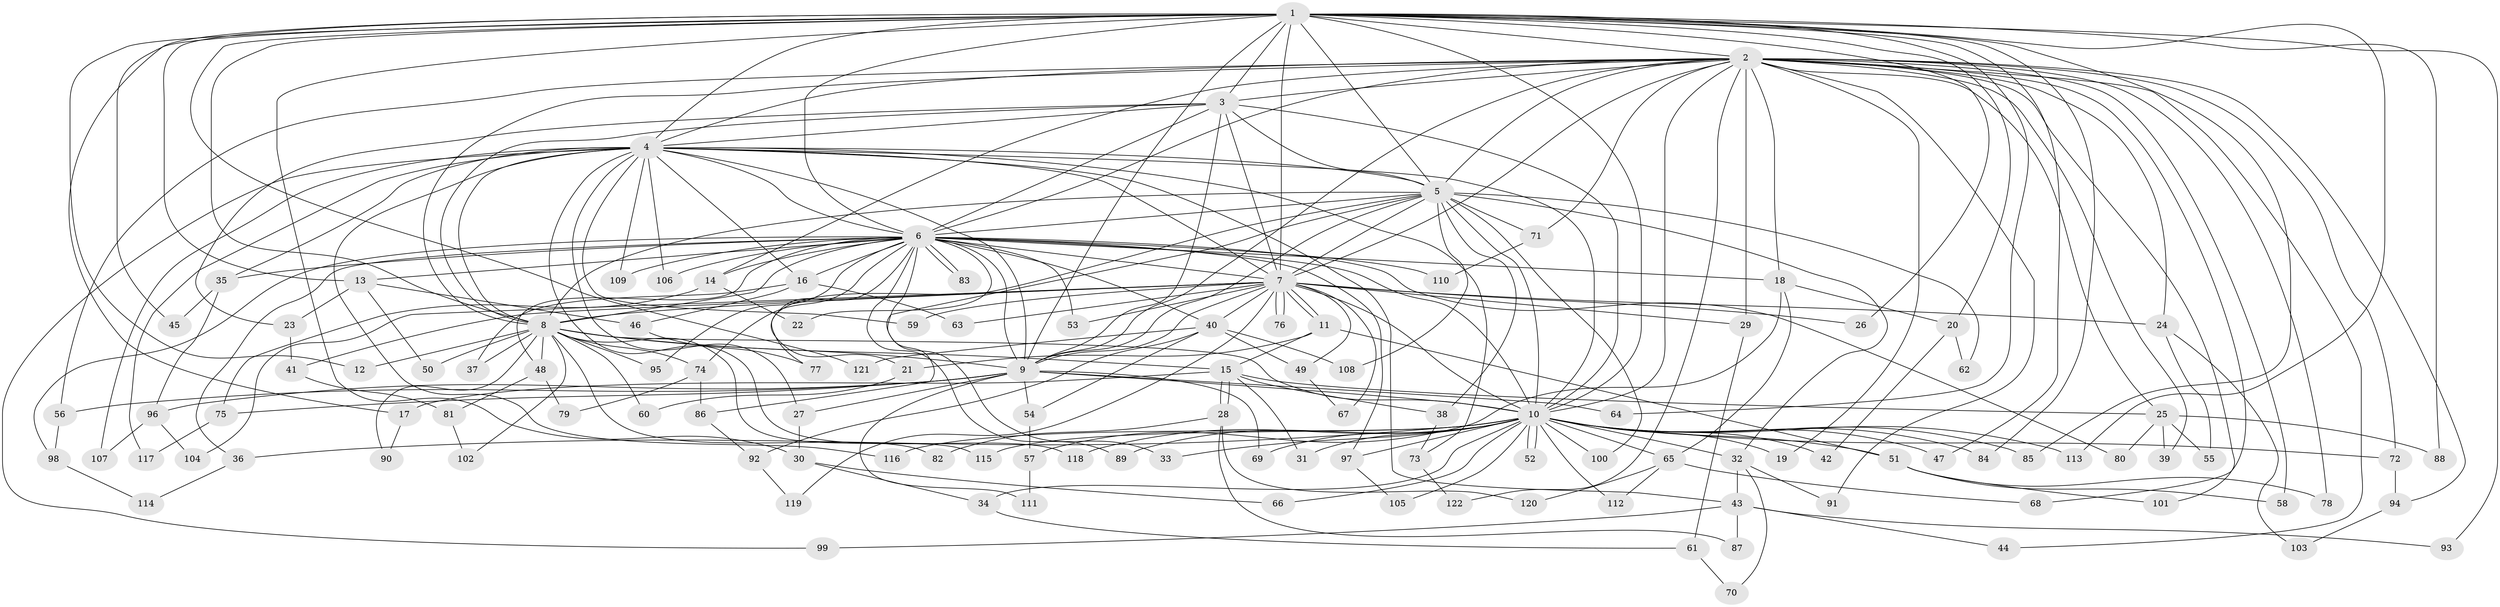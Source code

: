 // coarse degree distribution, {17: 0.02702702702702703, 18: 0.013513513513513514, 22: 0.013513513513513514, 5: 0.0945945945945946, 3: 0.24324324324324326, 20: 0.013513513513513514, 4: 0.14864864864864866, 7: 0.02702702702702703, 2: 0.3108108108108108, 15: 0.013513513513513514, 1: 0.04054054054054054, 28: 0.013513513513513514, 6: 0.013513513513513514, 26: 0.013513513513513514, 19: 0.013513513513513514}
// Generated by graph-tools (version 1.1) at 2025/36/03/04/25 23:36:16]
// undirected, 122 vertices, 269 edges
graph export_dot {
  node [color=gray90,style=filled];
  1;
  2;
  3;
  4;
  5;
  6;
  7;
  8;
  9;
  10;
  11;
  12;
  13;
  14;
  15;
  16;
  17;
  18;
  19;
  20;
  21;
  22;
  23;
  24;
  25;
  26;
  27;
  28;
  29;
  30;
  31;
  32;
  33;
  34;
  35;
  36;
  37;
  38;
  39;
  40;
  41;
  42;
  43;
  44;
  45;
  46;
  47;
  48;
  49;
  50;
  51;
  52;
  53;
  54;
  55;
  56;
  57;
  58;
  59;
  60;
  61;
  62;
  63;
  64;
  65;
  66;
  67;
  68;
  69;
  70;
  71;
  72;
  73;
  74;
  75;
  76;
  77;
  78;
  79;
  80;
  81;
  82;
  83;
  84;
  85;
  86;
  87;
  88;
  89;
  90;
  91;
  92;
  93;
  94;
  95;
  96;
  97;
  98;
  99;
  100;
  101;
  102;
  103;
  104;
  105;
  106;
  107;
  108;
  109;
  110;
  111;
  112;
  113;
  114;
  115;
  116;
  117;
  118;
  119;
  120;
  121;
  122;
  1 -- 2;
  1 -- 3;
  1 -- 4;
  1 -- 5;
  1 -- 6;
  1 -- 7;
  1 -- 8;
  1 -- 9;
  1 -- 10;
  1 -- 12;
  1 -- 13;
  1 -- 17;
  1 -- 20;
  1 -- 26;
  1 -- 30;
  1 -- 45;
  1 -- 47;
  1 -- 64;
  1 -- 84;
  1 -- 85;
  1 -- 88;
  1 -- 93;
  1 -- 113;
  1 -- 121;
  2 -- 3;
  2 -- 4;
  2 -- 5;
  2 -- 6;
  2 -- 7;
  2 -- 8;
  2 -- 9;
  2 -- 10;
  2 -- 14;
  2 -- 18;
  2 -- 19;
  2 -- 24;
  2 -- 25;
  2 -- 29;
  2 -- 39;
  2 -- 44;
  2 -- 56;
  2 -- 58;
  2 -- 68;
  2 -- 71;
  2 -- 72;
  2 -- 78;
  2 -- 91;
  2 -- 94;
  2 -- 101;
  2 -- 122;
  3 -- 4;
  3 -- 5;
  3 -- 6;
  3 -- 7;
  3 -- 8;
  3 -- 9;
  3 -- 10;
  3 -- 23;
  4 -- 5;
  4 -- 6;
  4 -- 7;
  4 -- 8;
  4 -- 9;
  4 -- 10;
  4 -- 16;
  4 -- 27;
  4 -- 35;
  4 -- 43;
  4 -- 59;
  4 -- 73;
  4 -- 99;
  4 -- 106;
  4 -- 107;
  4 -- 109;
  4 -- 116;
  4 -- 117;
  4 -- 118;
  5 -- 6;
  5 -- 7;
  5 -- 8;
  5 -- 9;
  5 -- 10;
  5 -- 32;
  5 -- 38;
  5 -- 62;
  5 -- 71;
  5 -- 77;
  5 -- 86;
  5 -- 100;
  5 -- 108;
  6 -- 7;
  6 -- 8;
  6 -- 9;
  6 -- 10;
  6 -- 13;
  6 -- 14;
  6 -- 16;
  6 -- 18;
  6 -- 21;
  6 -- 22;
  6 -- 33;
  6 -- 35;
  6 -- 36;
  6 -- 40;
  6 -- 48;
  6 -- 53;
  6 -- 74;
  6 -- 80;
  6 -- 83;
  6 -- 83;
  6 -- 89;
  6 -- 95;
  6 -- 97;
  6 -- 98;
  6 -- 106;
  6 -- 109;
  6 -- 110;
  7 -- 8;
  7 -- 9;
  7 -- 10;
  7 -- 11;
  7 -- 11;
  7 -- 24;
  7 -- 26;
  7 -- 29;
  7 -- 40;
  7 -- 41;
  7 -- 49;
  7 -- 53;
  7 -- 59;
  7 -- 63;
  7 -- 67;
  7 -- 76;
  7 -- 76;
  7 -- 104;
  7 -- 119;
  8 -- 9;
  8 -- 10;
  8 -- 12;
  8 -- 15;
  8 -- 37;
  8 -- 48;
  8 -- 50;
  8 -- 60;
  8 -- 74;
  8 -- 82;
  8 -- 90;
  8 -- 95;
  8 -- 102;
  8 -- 115;
  9 -- 10;
  9 -- 27;
  9 -- 54;
  9 -- 56;
  9 -- 64;
  9 -- 69;
  9 -- 75;
  9 -- 96;
  9 -- 111;
  10 -- 19;
  10 -- 31;
  10 -- 32;
  10 -- 33;
  10 -- 34;
  10 -- 36;
  10 -- 42;
  10 -- 47;
  10 -- 51;
  10 -- 52;
  10 -- 52;
  10 -- 65;
  10 -- 66;
  10 -- 69;
  10 -- 72;
  10 -- 84;
  10 -- 85;
  10 -- 89;
  10 -- 97;
  10 -- 100;
  10 -- 105;
  10 -- 112;
  10 -- 113;
  10 -- 115;
  10 -- 116;
  10 -- 118;
  11 -- 15;
  11 -- 21;
  11 -- 51;
  13 -- 23;
  13 -- 46;
  13 -- 50;
  14 -- 22;
  14 -- 75;
  15 -- 17;
  15 -- 25;
  15 -- 28;
  15 -- 28;
  15 -- 31;
  15 -- 38;
  16 -- 37;
  16 -- 46;
  16 -- 63;
  17 -- 90;
  18 -- 20;
  18 -- 57;
  18 -- 65;
  20 -- 42;
  20 -- 62;
  21 -- 60;
  23 -- 41;
  24 -- 55;
  24 -- 103;
  25 -- 39;
  25 -- 55;
  25 -- 80;
  25 -- 88;
  27 -- 30;
  28 -- 82;
  28 -- 87;
  28 -- 120;
  29 -- 61;
  30 -- 34;
  30 -- 66;
  32 -- 43;
  32 -- 70;
  32 -- 91;
  34 -- 61;
  35 -- 45;
  35 -- 96;
  36 -- 114;
  38 -- 73;
  40 -- 49;
  40 -- 54;
  40 -- 92;
  40 -- 108;
  40 -- 121;
  41 -- 81;
  43 -- 44;
  43 -- 87;
  43 -- 93;
  43 -- 99;
  46 -- 77;
  48 -- 79;
  48 -- 81;
  49 -- 67;
  51 -- 58;
  51 -- 78;
  51 -- 101;
  54 -- 57;
  56 -- 98;
  57 -- 111;
  61 -- 70;
  65 -- 68;
  65 -- 112;
  65 -- 120;
  71 -- 110;
  72 -- 94;
  73 -- 122;
  74 -- 79;
  74 -- 86;
  75 -- 117;
  81 -- 102;
  86 -- 92;
  92 -- 119;
  94 -- 103;
  96 -- 104;
  96 -- 107;
  97 -- 105;
  98 -- 114;
}

